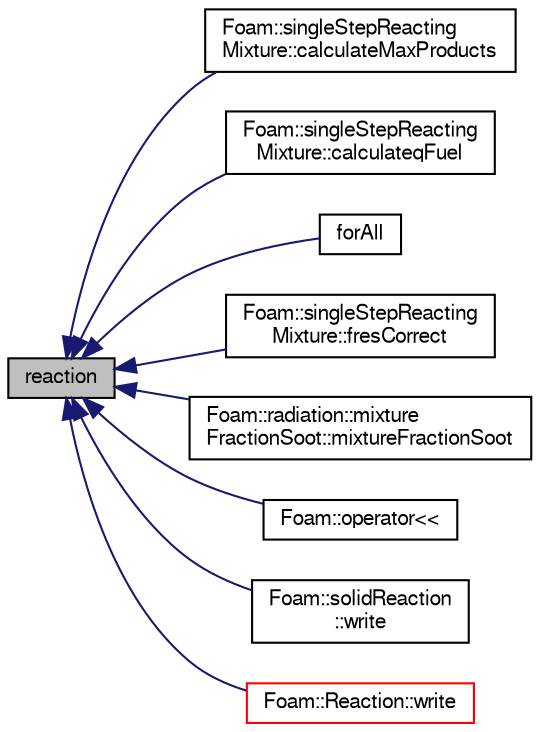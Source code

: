 digraph "reaction"
{
  bgcolor="transparent";
  edge [fontname="FreeSans",fontsize="10",labelfontname="FreeSans",labelfontsize="10"];
  node [fontname="FreeSans",fontsize="10",shape=record];
  rankdir="LR";
  Node1 [label="reaction",height=0.2,width=0.4,color="black", fillcolor="grey75", style="filled" fontcolor="black"];
  Node1 -> Node2 [dir="back",color="midnightblue",fontsize="10",style="solid",fontname="FreeSans"];
  Node2 [label="Foam::singleStepReacting\lMixture::calculateMaxProducts",height=0.2,width=0.4,color="black",URL="$a02258.html#a6b47228f15cd274354a53d39621f57c0",tooltip="Calculate maximum products at stoichiometric mixture. "];
  Node1 -> Node3 [dir="back",color="midnightblue",fontsize="10",style="solid",fontname="FreeSans"];
  Node3 [label="Foam::singleStepReacting\lMixture::calculateqFuel",height=0.2,width=0.4,color="black",URL="$a02258.html#adbb9285ec5651bbb308864af20d1916d",tooltip="Calculate qFuel. "];
  Node1 -> Node4 [dir="back",color="midnightblue",fontsize="10",style="solid",fontname="FreeSans"];
  Node4 [label="forAll",height=0.2,width=0.4,color="black",URL="$a02898.html#a10c29c5a8ec21260e2867f83e0bbd2b6"];
  Node1 -> Node5 [dir="back",color="midnightblue",fontsize="10",style="solid",fontname="FreeSans"];
  Node5 [label="Foam::singleStepReacting\lMixture::fresCorrect",height=0.2,width=0.4,color="black",URL="$a02258.html#a105d3612693f9a241191e881a344b5cf",tooltip="Calculates the residual for all components. "];
  Node1 -> Node6 [dir="back",color="midnightblue",fontsize="10",style="solid",fontname="FreeSans"];
  Node6 [label="Foam::radiation::mixture\lFractionSoot::mixtureFractionSoot",height=0.2,width=0.4,color="black",URL="$a01475.html#a8b602a1a5e61ff243518f0dfd87c05dc",tooltip="Construct from components. "];
  Node1 -> Node7 [dir="back",color="midnightblue",fontsize="10",style="solid",fontname="FreeSans"];
  Node7 [label="Foam::operator\<\<",height=0.2,width=0.4,color="black",URL="$a10237.html#a534f3a577c9a0698ffcb15bd720d2722"];
  Node1 -> Node8 [dir="back",color="midnightblue",fontsize="10",style="solid",fontname="FreeSans"];
  Node8 [label="Foam::solidReaction\l::write",height=0.2,width=0.4,color="black",URL="$a02307.html#a0941061ad5a26be83b4107d05750ace6",tooltip="Write. "];
  Node1 -> Node9 [dir="back",color="midnightblue",fontsize="10",style="solid",fontname="FreeSans"];
  Node9 [label="Foam::Reaction::write",height=0.2,width=0.4,color="red",URL="$a02033.html#a0941061ad5a26be83b4107d05750ace6",tooltip="Write. "];
}

